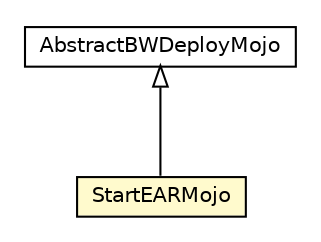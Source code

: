 #!/usr/local/bin/dot
#
# Class diagram 
# Generated by UMLGraph version R5_6-24-gf6e263 (http://www.umlgraph.org/)
#

digraph G {
	edge [fontname="Helvetica",fontsize=10,labelfontname="Helvetica",labelfontsize=10];
	node [fontname="Helvetica",fontsize=10,shape=plaintext];
	nodesep=0.25;
	ranksep=0.5;
	// fr.fastconnect.factory.tibco.bw.maven.deployment.StartEARMojo
	c4327 [label=<<table title="fr.fastconnect.factory.tibco.bw.maven.deployment.StartEARMojo" border="0" cellborder="1" cellspacing="0" cellpadding="2" port="p" bgcolor="lemonChiffon" href="./StartEARMojo.html">
		<tr><td><table border="0" cellspacing="0" cellpadding="1">
<tr><td align="center" balign="center"> StartEARMojo </td></tr>
		</table></td></tr>
		</table>>, URL="./StartEARMojo.html", fontname="Helvetica", fontcolor="black", fontsize=10.0];
	// fr.fastconnect.factory.tibco.bw.maven.deployment.AbstractBWDeployMojo
	c4332 [label=<<table title="fr.fastconnect.factory.tibco.bw.maven.deployment.AbstractBWDeployMojo" border="0" cellborder="1" cellspacing="0" cellpadding="2" port="p" href="./AbstractBWDeployMojo.html">
		<tr><td><table border="0" cellspacing="0" cellpadding="1">
<tr><td align="center" balign="center"> AbstractBWDeployMojo </td></tr>
		</table></td></tr>
		</table>>, URL="./AbstractBWDeployMojo.html", fontname="Helvetica", fontcolor="black", fontsize=10.0];
	//fr.fastconnect.factory.tibco.bw.maven.deployment.StartEARMojo extends fr.fastconnect.factory.tibco.bw.maven.deployment.AbstractBWDeployMojo
	c4332:p -> c4327:p [dir=back,arrowtail=empty];
}

